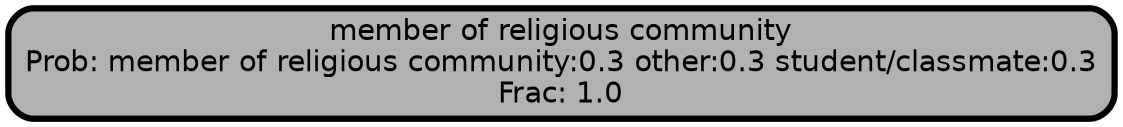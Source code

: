 graph Tree {
node [shape=box, style="filled, rounded",color="black",penwidth="3",fontcolor="black",                 fontname=helvetica] ;
graph [ranksep="0 equally", splines=straight,                 bgcolor=transparent, dpi=200] ;
edge [fontname=helvetica, color=black] ;
0 [label="member of religious community
Prob: member of religious community:0.3 other:0.3 student/classmate:0.3
Frac: 1.0", fillcolor="#b1b1b1"] ;
{rank = same;}}